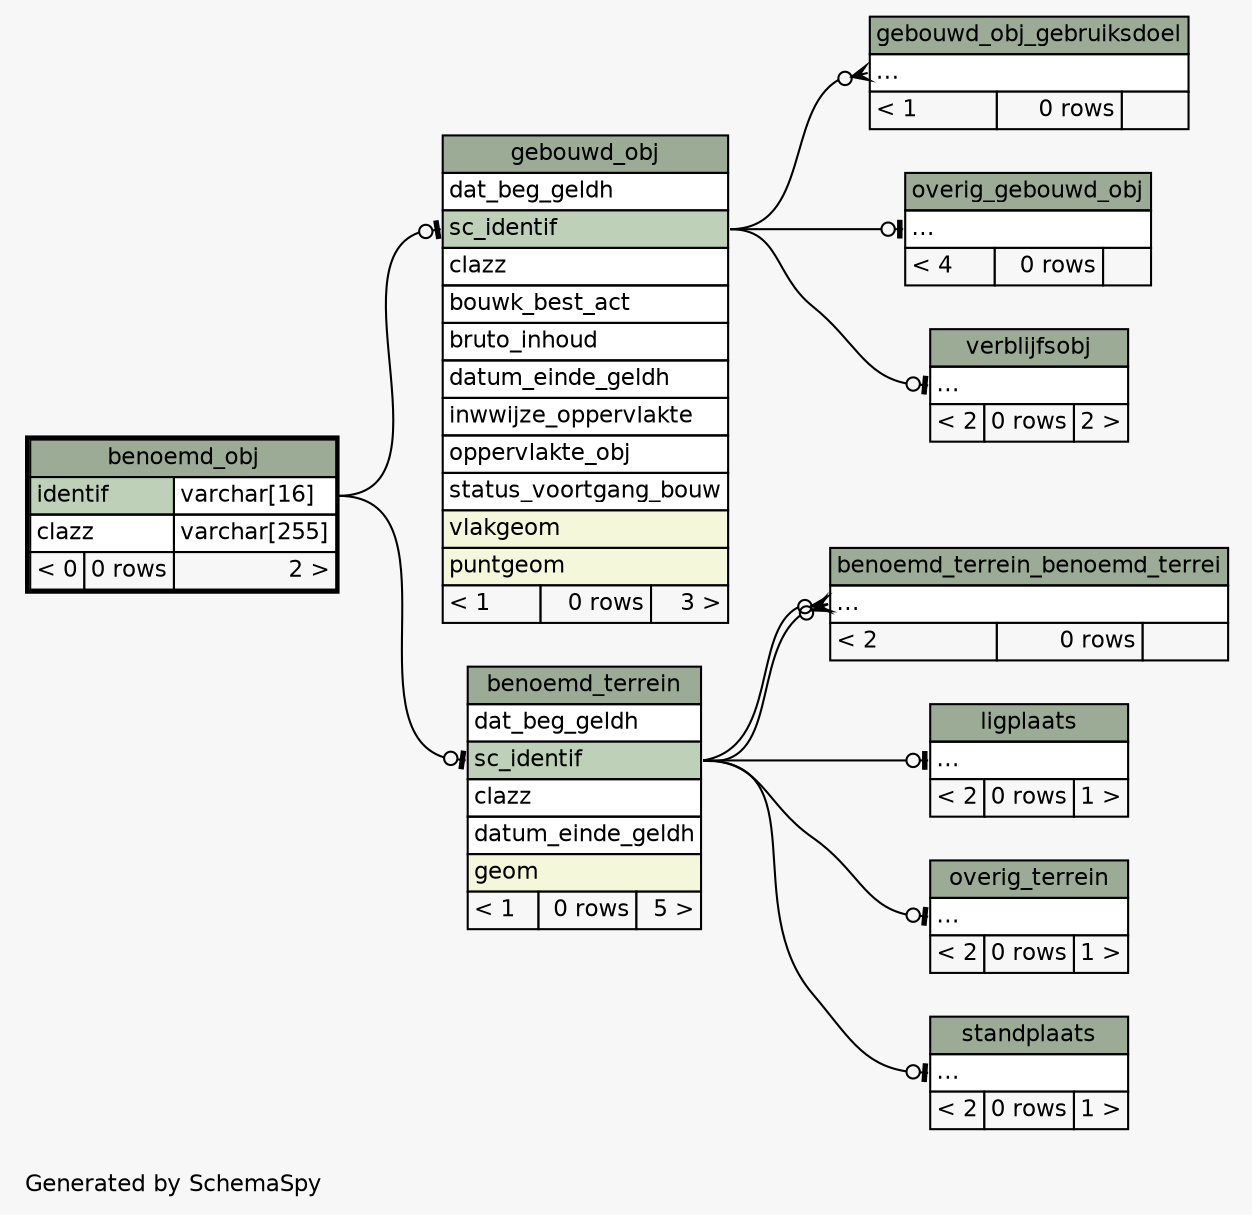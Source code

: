 // dot 2.43.0 on Linux 5.15.0-58-generic
// SchemaSpy rev Unknown
digraph "twoDegreesRelationshipsDiagram" {
  graph [
    rankdir="RL"
    bgcolor="#f7f7f7"
    label="\nGenerated by SchemaSpy"
    labeljust="l"
    nodesep="0.18"
    ranksep="0.46"
    fontname="Helvetica"
    fontsize="11"
  ];
  node [
    fontname="Helvetica"
    fontsize="11"
    shape="plaintext"
  ];
  edge [
    arrowsize="0.8"
  ];
  "benoemd_terrein":"sc_identif":w -> "benoemd_obj":"identif.type":e [arrowhead=none dir=back arrowtail=teeodot];
  "benoemd_terrein_benoemd_terrei":"elipses":w -> "benoemd_terrein":"sc_identif":e [arrowhead=none dir=back arrowtail=crowodot];
  "benoemd_terrein_benoemd_terrei":"elipses":w -> "benoemd_terrein":"sc_identif":e [arrowhead=none dir=back arrowtail=crowodot];
  "gebouwd_obj":"sc_identif":w -> "benoemd_obj":"identif.type":e [arrowhead=none dir=back arrowtail=teeodot];
  "gebouwd_obj_gebruiksdoel":"elipses":w -> "gebouwd_obj":"sc_identif":e [arrowhead=none dir=back arrowtail=crowodot];
  "ligplaats":"elipses":w -> "benoemd_terrein":"sc_identif":e [arrowhead=none dir=back arrowtail=teeodot];
  "overig_gebouwd_obj":"elipses":w -> "gebouwd_obj":"sc_identif":e [arrowhead=none dir=back arrowtail=teeodot];
  "overig_terrein":"elipses":w -> "benoemd_terrein":"sc_identif":e [arrowhead=none dir=back arrowtail=teeodot];
  "standplaats":"elipses":w -> "benoemd_terrein":"sc_identif":e [arrowhead=none dir=back arrowtail=teeodot];
  "verblijfsobj":"elipses":w -> "gebouwd_obj":"sc_identif":e [arrowhead=none dir=back arrowtail=teeodot];
  "benoemd_obj" [
    label=<
    <TABLE BORDER="2" CELLBORDER="1" CELLSPACING="0" BGCOLOR="#ffffff">
      <TR><TD COLSPAN="3" BGCOLOR="#9bab96" ALIGN="CENTER">benoemd_obj</TD></TR>
      <TR><TD PORT="identif" COLSPAN="2" BGCOLOR="#bed1b8" ALIGN="LEFT">identif</TD><TD PORT="identif.type" ALIGN="LEFT">varchar[16]</TD></TR>
      <TR><TD PORT="clazz" COLSPAN="2" ALIGN="LEFT">clazz</TD><TD PORT="clazz.type" ALIGN="LEFT">varchar[255]</TD></TR>
      <TR><TD ALIGN="LEFT" BGCOLOR="#f7f7f7">&lt; 0</TD><TD ALIGN="RIGHT" BGCOLOR="#f7f7f7">0 rows</TD><TD ALIGN="RIGHT" BGCOLOR="#f7f7f7">2 &gt;</TD></TR>
    </TABLE>>
    URL="benoemd_obj.html"
    tooltip="benoemd_obj"
  ];
  "benoemd_terrein" [
    label=<
    <TABLE BORDER="0" CELLBORDER="1" CELLSPACING="0" BGCOLOR="#ffffff">
      <TR><TD COLSPAN="3" BGCOLOR="#9bab96" ALIGN="CENTER">benoemd_terrein</TD></TR>
      <TR><TD PORT="dat_beg_geldh" COLSPAN="3" ALIGN="LEFT">dat_beg_geldh</TD></TR>
      <TR><TD PORT="sc_identif" COLSPAN="3" BGCOLOR="#bed1b8" ALIGN="LEFT">sc_identif</TD></TR>
      <TR><TD PORT="clazz" COLSPAN="3" ALIGN="LEFT">clazz</TD></TR>
      <TR><TD PORT="datum_einde_geldh" COLSPAN="3" ALIGN="LEFT">datum_einde_geldh</TD></TR>
      <TR><TD PORT="geom" COLSPAN="3" BGCOLOR="#f4f7da" ALIGN="LEFT">geom</TD></TR>
      <TR><TD ALIGN="LEFT" BGCOLOR="#f7f7f7">&lt; 1</TD><TD ALIGN="RIGHT" BGCOLOR="#f7f7f7">0 rows</TD><TD ALIGN="RIGHT" BGCOLOR="#f7f7f7">5 &gt;</TD></TR>
    </TABLE>>
    URL="benoemd_terrein.html"
    tooltip="benoemd_terrein"
  ];
  "benoemd_terrein_benoemd_terrei" [
    label=<
    <TABLE BORDER="0" CELLBORDER="1" CELLSPACING="0" BGCOLOR="#ffffff">
      <TR><TD COLSPAN="3" BGCOLOR="#9bab96" ALIGN="CENTER">benoemd_terrein_benoemd_terrei</TD></TR>
      <TR><TD PORT="elipses" COLSPAN="3" ALIGN="LEFT">...</TD></TR>
      <TR><TD ALIGN="LEFT" BGCOLOR="#f7f7f7">&lt; 2</TD><TD ALIGN="RIGHT" BGCOLOR="#f7f7f7">0 rows</TD><TD ALIGN="RIGHT" BGCOLOR="#f7f7f7">  </TD></TR>
    </TABLE>>
    URL="benoemd_terrein_benoemd_terrei.html"
    tooltip="benoemd_terrein_benoemd_terrei"
  ];
  "gebouwd_obj" [
    label=<
    <TABLE BORDER="0" CELLBORDER="1" CELLSPACING="0" BGCOLOR="#ffffff">
      <TR><TD COLSPAN="3" BGCOLOR="#9bab96" ALIGN="CENTER">gebouwd_obj</TD></TR>
      <TR><TD PORT="dat_beg_geldh" COLSPAN="3" ALIGN="LEFT">dat_beg_geldh</TD></TR>
      <TR><TD PORT="sc_identif" COLSPAN="3" BGCOLOR="#bed1b8" ALIGN="LEFT">sc_identif</TD></TR>
      <TR><TD PORT="clazz" COLSPAN="3" ALIGN="LEFT">clazz</TD></TR>
      <TR><TD PORT="bouwk_best_act" COLSPAN="3" ALIGN="LEFT">bouwk_best_act</TD></TR>
      <TR><TD PORT="bruto_inhoud" COLSPAN="3" ALIGN="LEFT">bruto_inhoud</TD></TR>
      <TR><TD PORT="datum_einde_geldh" COLSPAN="3" ALIGN="LEFT">datum_einde_geldh</TD></TR>
      <TR><TD PORT="inwwijze_oppervlakte" COLSPAN="3" ALIGN="LEFT">inwwijze_oppervlakte</TD></TR>
      <TR><TD PORT="oppervlakte_obj" COLSPAN="3" ALIGN="LEFT">oppervlakte_obj</TD></TR>
      <TR><TD PORT="status_voortgang_bouw" COLSPAN="3" ALIGN="LEFT">status_voortgang_bouw</TD></TR>
      <TR><TD PORT="vlakgeom" COLSPAN="3" BGCOLOR="#f4f7da" ALIGN="LEFT">vlakgeom</TD></TR>
      <TR><TD PORT="puntgeom" COLSPAN="3" BGCOLOR="#f4f7da" ALIGN="LEFT">puntgeom</TD></TR>
      <TR><TD ALIGN="LEFT" BGCOLOR="#f7f7f7">&lt; 1</TD><TD ALIGN="RIGHT" BGCOLOR="#f7f7f7">0 rows</TD><TD ALIGN="RIGHT" BGCOLOR="#f7f7f7">3 &gt;</TD></TR>
    </TABLE>>
    URL="gebouwd_obj.html"
    tooltip="gebouwd_obj"
  ];
  "gebouwd_obj_gebruiksdoel" [
    label=<
    <TABLE BORDER="0" CELLBORDER="1" CELLSPACING="0" BGCOLOR="#ffffff">
      <TR><TD COLSPAN="3" BGCOLOR="#9bab96" ALIGN="CENTER">gebouwd_obj_gebruiksdoel</TD></TR>
      <TR><TD PORT="elipses" COLSPAN="3" ALIGN="LEFT">...</TD></TR>
      <TR><TD ALIGN="LEFT" BGCOLOR="#f7f7f7">&lt; 1</TD><TD ALIGN="RIGHT" BGCOLOR="#f7f7f7">0 rows</TD><TD ALIGN="RIGHT" BGCOLOR="#f7f7f7">  </TD></TR>
    </TABLE>>
    URL="gebouwd_obj_gebruiksdoel.html"
    tooltip="gebouwd_obj_gebruiksdoel"
  ];
  "ligplaats" [
    label=<
    <TABLE BORDER="0" CELLBORDER="1" CELLSPACING="0" BGCOLOR="#ffffff">
      <TR><TD COLSPAN="3" BGCOLOR="#9bab96" ALIGN="CENTER">ligplaats</TD></TR>
      <TR><TD PORT="elipses" COLSPAN="3" ALIGN="LEFT">...</TD></TR>
      <TR><TD ALIGN="LEFT" BGCOLOR="#f7f7f7">&lt; 2</TD><TD ALIGN="RIGHT" BGCOLOR="#f7f7f7">0 rows</TD><TD ALIGN="RIGHT" BGCOLOR="#f7f7f7">1 &gt;</TD></TR>
    </TABLE>>
    URL="ligplaats.html"
    tooltip="ligplaats"
  ];
  "overig_gebouwd_obj" [
    label=<
    <TABLE BORDER="0" CELLBORDER="1" CELLSPACING="0" BGCOLOR="#ffffff">
      <TR><TD COLSPAN="3" BGCOLOR="#9bab96" ALIGN="CENTER">overig_gebouwd_obj</TD></TR>
      <TR><TD PORT="elipses" COLSPAN="3" ALIGN="LEFT">...</TD></TR>
      <TR><TD ALIGN="LEFT" BGCOLOR="#f7f7f7">&lt; 4</TD><TD ALIGN="RIGHT" BGCOLOR="#f7f7f7">0 rows</TD><TD ALIGN="RIGHT" BGCOLOR="#f7f7f7">  </TD></TR>
    </TABLE>>
    URL="overig_gebouwd_obj.html"
    tooltip="overig_gebouwd_obj"
  ];
  "overig_terrein" [
    label=<
    <TABLE BORDER="0" CELLBORDER="1" CELLSPACING="0" BGCOLOR="#ffffff">
      <TR><TD COLSPAN="3" BGCOLOR="#9bab96" ALIGN="CENTER">overig_terrein</TD></TR>
      <TR><TD PORT="elipses" COLSPAN="3" ALIGN="LEFT">...</TD></TR>
      <TR><TD ALIGN="LEFT" BGCOLOR="#f7f7f7">&lt; 2</TD><TD ALIGN="RIGHT" BGCOLOR="#f7f7f7">0 rows</TD><TD ALIGN="RIGHT" BGCOLOR="#f7f7f7">1 &gt;</TD></TR>
    </TABLE>>
    URL="overig_terrein.html"
    tooltip="overig_terrein"
  ];
  "standplaats" [
    label=<
    <TABLE BORDER="0" CELLBORDER="1" CELLSPACING="0" BGCOLOR="#ffffff">
      <TR><TD COLSPAN="3" BGCOLOR="#9bab96" ALIGN="CENTER">standplaats</TD></TR>
      <TR><TD PORT="elipses" COLSPAN="3" ALIGN="LEFT">...</TD></TR>
      <TR><TD ALIGN="LEFT" BGCOLOR="#f7f7f7">&lt; 2</TD><TD ALIGN="RIGHT" BGCOLOR="#f7f7f7">0 rows</TD><TD ALIGN="RIGHT" BGCOLOR="#f7f7f7">1 &gt;</TD></TR>
    </TABLE>>
    URL="standplaats.html"
    tooltip="standplaats"
  ];
  "verblijfsobj" [
    label=<
    <TABLE BORDER="0" CELLBORDER="1" CELLSPACING="0" BGCOLOR="#ffffff">
      <TR><TD COLSPAN="3" BGCOLOR="#9bab96" ALIGN="CENTER">verblijfsobj</TD></TR>
      <TR><TD PORT="elipses" COLSPAN="3" ALIGN="LEFT">...</TD></TR>
      <TR><TD ALIGN="LEFT" BGCOLOR="#f7f7f7">&lt; 2</TD><TD ALIGN="RIGHT" BGCOLOR="#f7f7f7">0 rows</TD><TD ALIGN="RIGHT" BGCOLOR="#f7f7f7">2 &gt;</TD></TR>
    </TABLE>>
    URL="verblijfsobj.html"
    tooltip="verblijfsobj"
  ];
}
